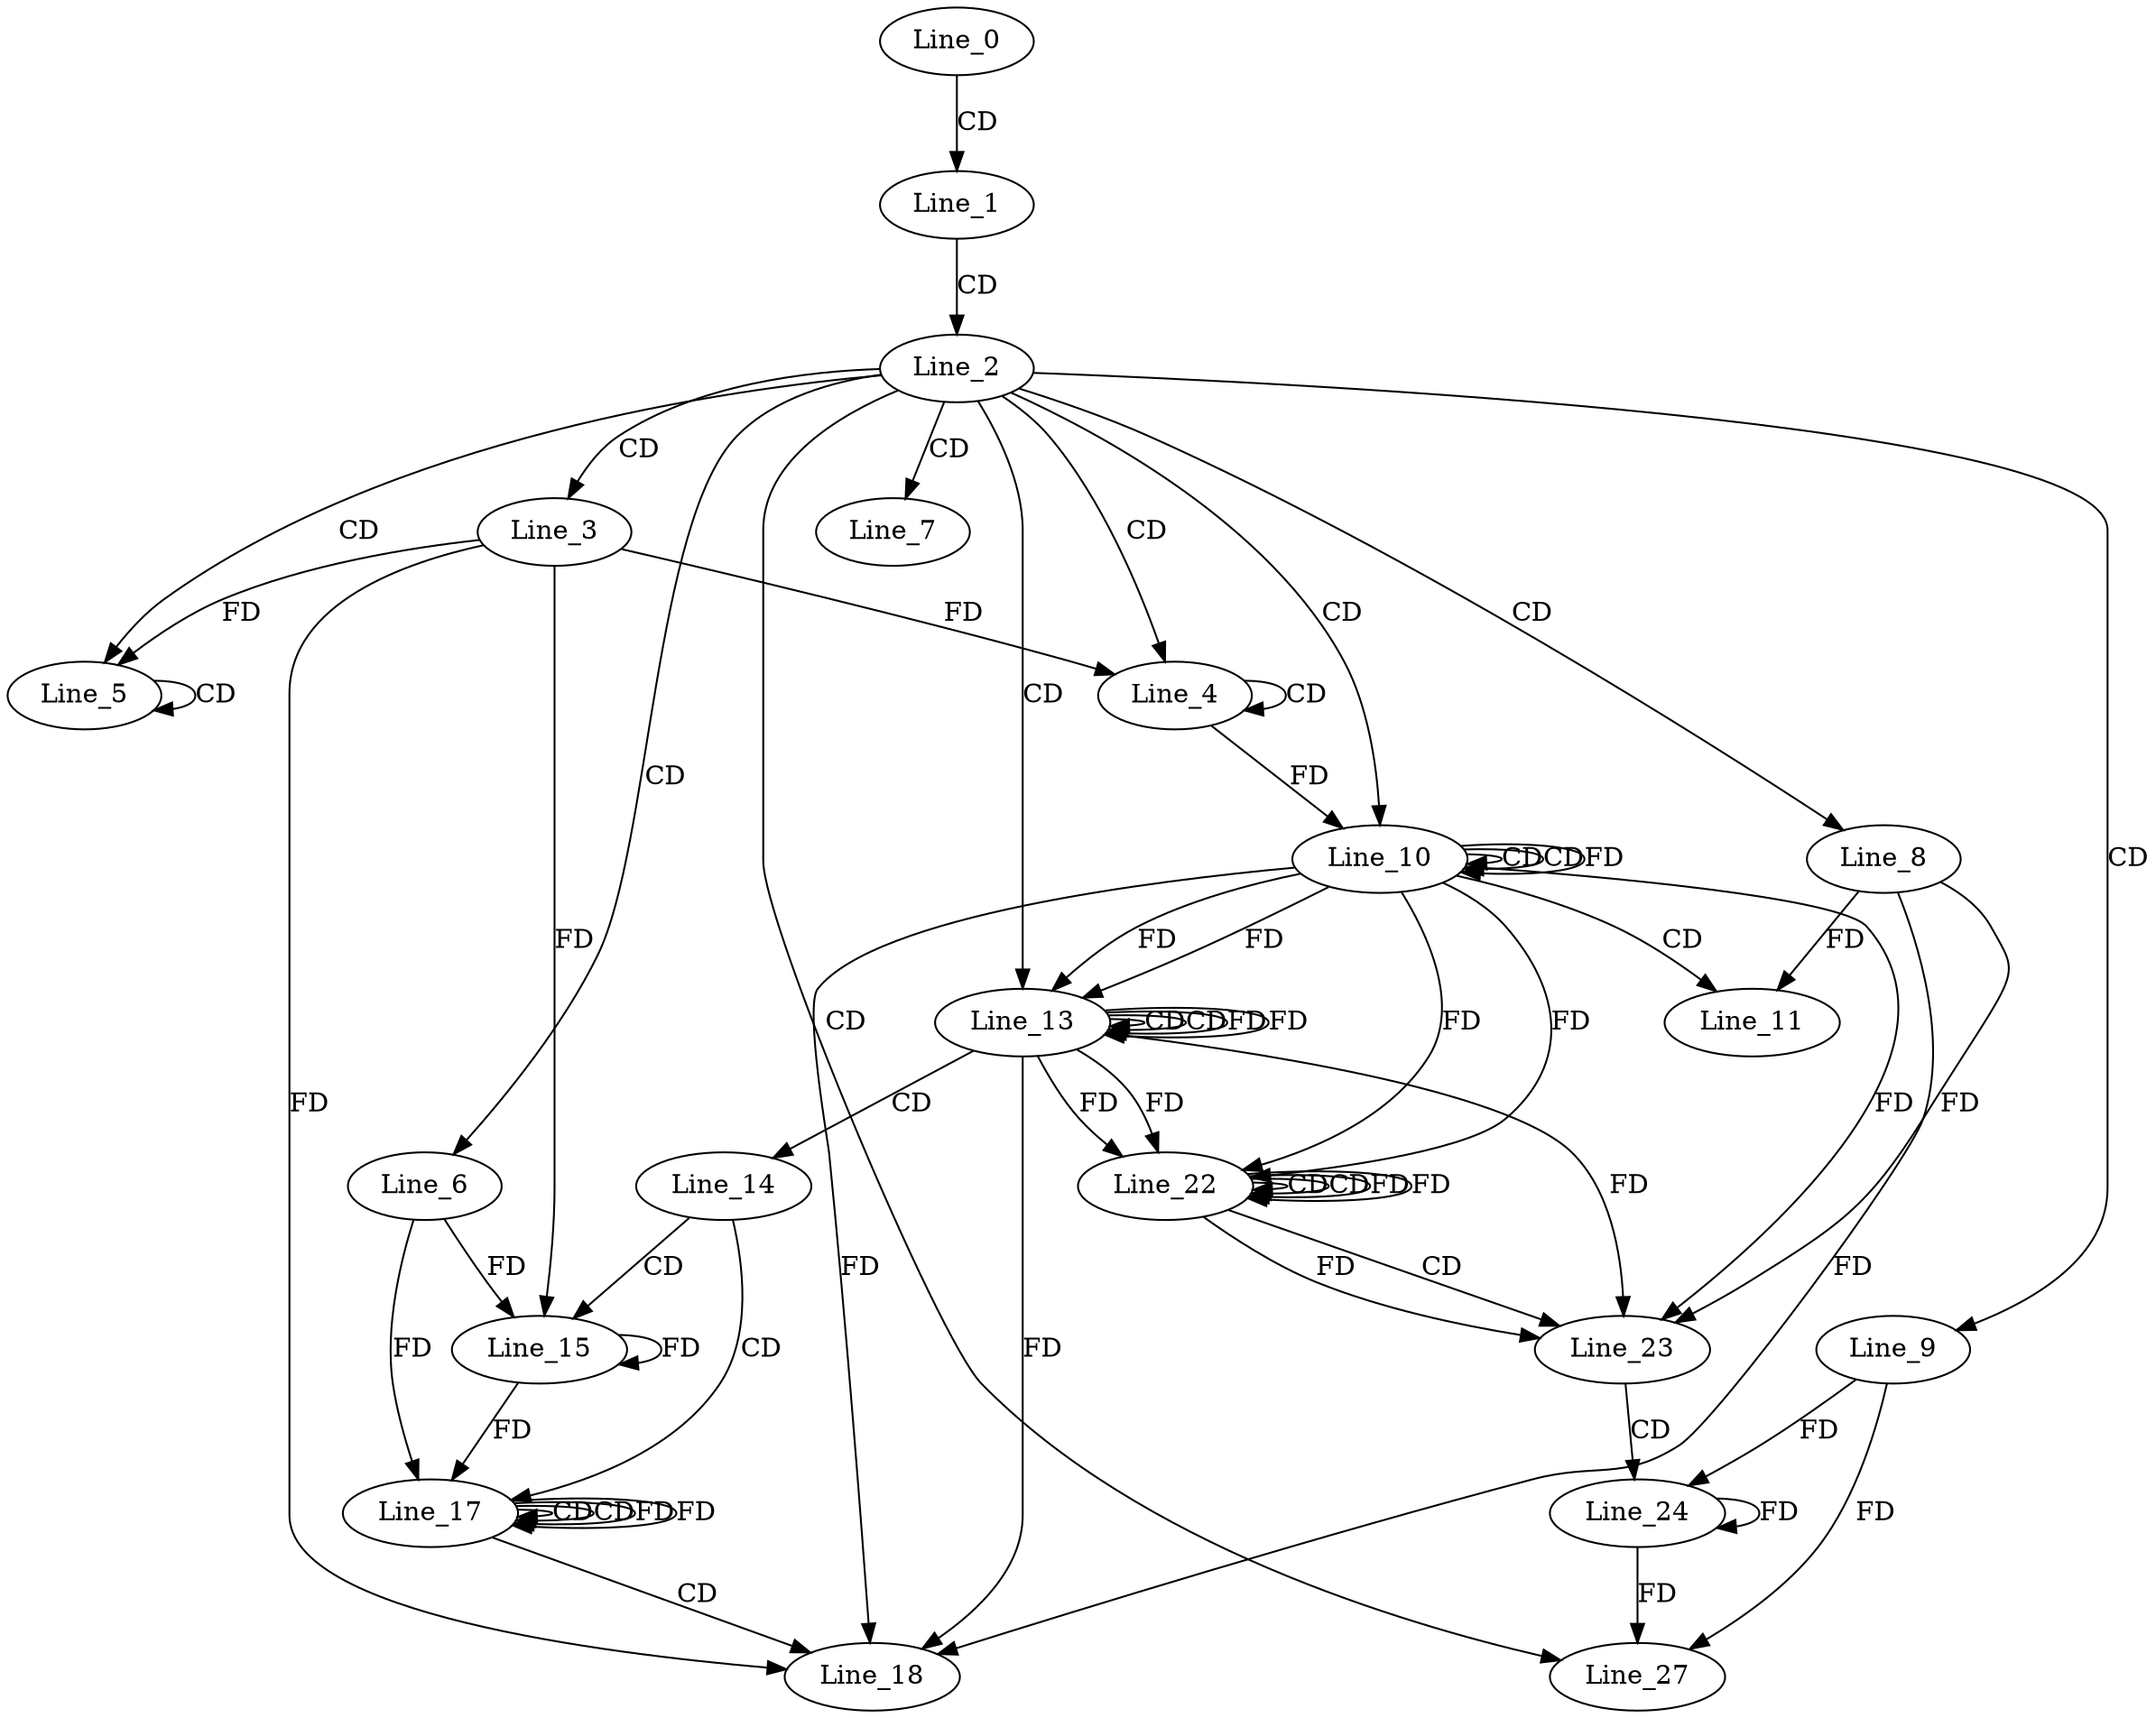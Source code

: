 digraph G {
  Line_0;
  Line_1;
  Line_2;
  Line_3;
  Line_4;
  Line_4;
  Line_5;
  Line_5;
  Line_6;
  Line_7;
  Line_8;
  Line_9;
  Line_10;
  Line_10;
  Line_10;
  Line_11;
  Line_13;
  Line_13;
  Line_13;
  Line_14;
  Line_15;
  Line_15;
  Line_17;
  Line_17;
  Line_17;
  Line_18;
  Line_18;
  Line_18;
  Line_22;
  Line_22;
  Line_22;
  Line_23;
  Line_23;
  Line_24;
  Line_27;
  Line_0 -> Line_1 [ label="CD" ];
  Line_1 -> Line_2 [ label="CD" ];
  Line_2 -> Line_3 [ label="CD" ];
  Line_2 -> Line_4 [ label="CD" ];
  Line_4 -> Line_4 [ label="CD" ];
  Line_3 -> Line_4 [ label="FD" ];
  Line_2 -> Line_5 [ label="CD" ];
  Line_5 -> Line_5 [ label="CD" ];
  Line_3 -> Line_5 [ label="FD" ];
  Line_2 -> Line_6 [ label="CD" ];
  Line_2 -> Line_7 [ label="CD" ];
  Line_2 -> Line_8 [ label="CD" ];
  Line_2 -> Line_9 [ label="CD" ];
  Line_2 -> Line_10 [ label="CD" ];
  Line_10 -> Line_10 [ label="CD" ];
  Line_4 -> Line_10 [ label="FD" ];
  Line_10 -> Line_10 [ label="CD" ];
  Line_10 -> Line_10 [ label="FD" ];
  Line_10 -> Line_11 [ label="CD" ];
  Line_8 -> Line_11 [ label="FD" ];
  Line_2 -> Line_13 [ label="CD" ];
  Line_13 -> Line_13 [ label="CD" ];
  Line_10 -> Line_13 [ label="FD" ];
  Line_13 -> Line_13 [ label="CD" ];
  Line_13 -> Line_13 [ label="FD" ];
  Line_10 -> Line_13 [ label="FD" ];
  Line_13 -> Line_14 [ label="CD" ];
  Line_14 -> Line_15 [ label="CD" ];
  Line_15 -> Line_15 [ label="FD" ];
  Line_6 -> Line_15 [ label="FD" ];
  Line_3 -> Line_15 [ label="FD" ];
  Line_14 -> Line_17 [ label="CD" ];
  Line_17 -> Line_17 [ label="CD" ];
  Line_15 -> Line_17 [ label="FD" ];
  Line_6 -> Line_17 [ label="FD" ];
  Line_17 -> Line_17 [ label="CD" ];
  Line_17 -> Line_17 [ label="FD" ];
  Line_17 -> Line_18 [ label="CD" ];
  Line_13 -> Line_18 [ label="FD" ];
  Line_10 -> Line_18 [ label="FD" ];
  Line_8 -> Line_18 [ label="FD" ];
  Line_3 -> Line_18 [ label="FD" ];
  Line_22 -> Line_22 [ label="CD" ];
  Line_13 -> Line_22 [ label="FD" ];
  Line_10 -> Line_22 [ label="FD" ];
  Line_22 -> Line_22 [ label="CD" ];
  Line_22 -> Line_22 [ label="FD" ];
  Line_13 -> Line_22 [ label="FD" ];
  Line_10 -> Line_22 [ label="FD" ];
  Line_22 -> Line_23 [ label="CD" ];
  Line_8 -> Line_23 [ label="FD" ];
  Line_22 -> Line_23 [ label="FD" ];
  Line_13 -> Line_23 [ label="FD" ];
  Line_10 -> Line_23 [ label="FD" ];
  Line_23 -> Line_24 [ label="CD" ];
  Line_24 -> Line_24 [ label="FD" ];
  Line_9 -> Line_24 [ label="FD" ];
  Line_2 -> Line_27 [ label="CD" ];
  Line_24 -> Line_27 [ label="FD" ];
  Line_9 -> Line_27 [ label="FD" ];
  Line_13 -> Line_13 [ label="FD" ];
  Line_17 -> Line_17 [ label="FD" ];
  Line_22 -> Line_22 [ label="FD" ];
}
